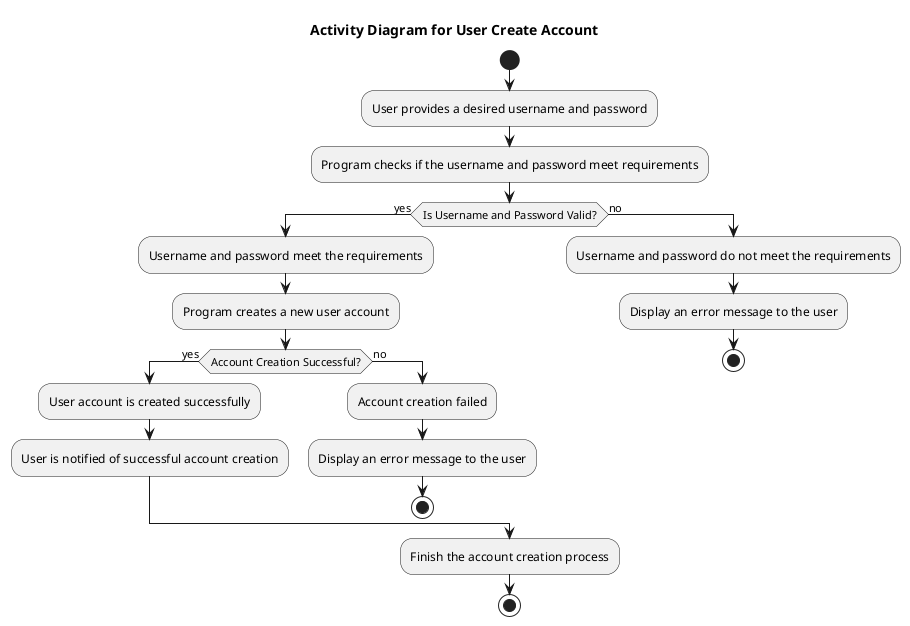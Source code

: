 @startuml

title Activity Diagram for User Create Account

start
:User provides a desired username and password;
:Program checks if the username and password meet requirements;

if (Is Username and Password Valid?) then (yes)
  :Username and password meet the requirements;
  :Program creates a new user account;
  if (Account Creation Successful?) then (yes)
    :User account is created successfully;
    :User is notified of successful account creation;
  else (no)
    :Account creation failed;
    :Display an error message to the user;
    stop
  endif
else (no)
  :Username and password do not meet the requirements;
  :Display an error message to the user;
  stop
endif

:Finish the account creation process;

stop

@enduml
